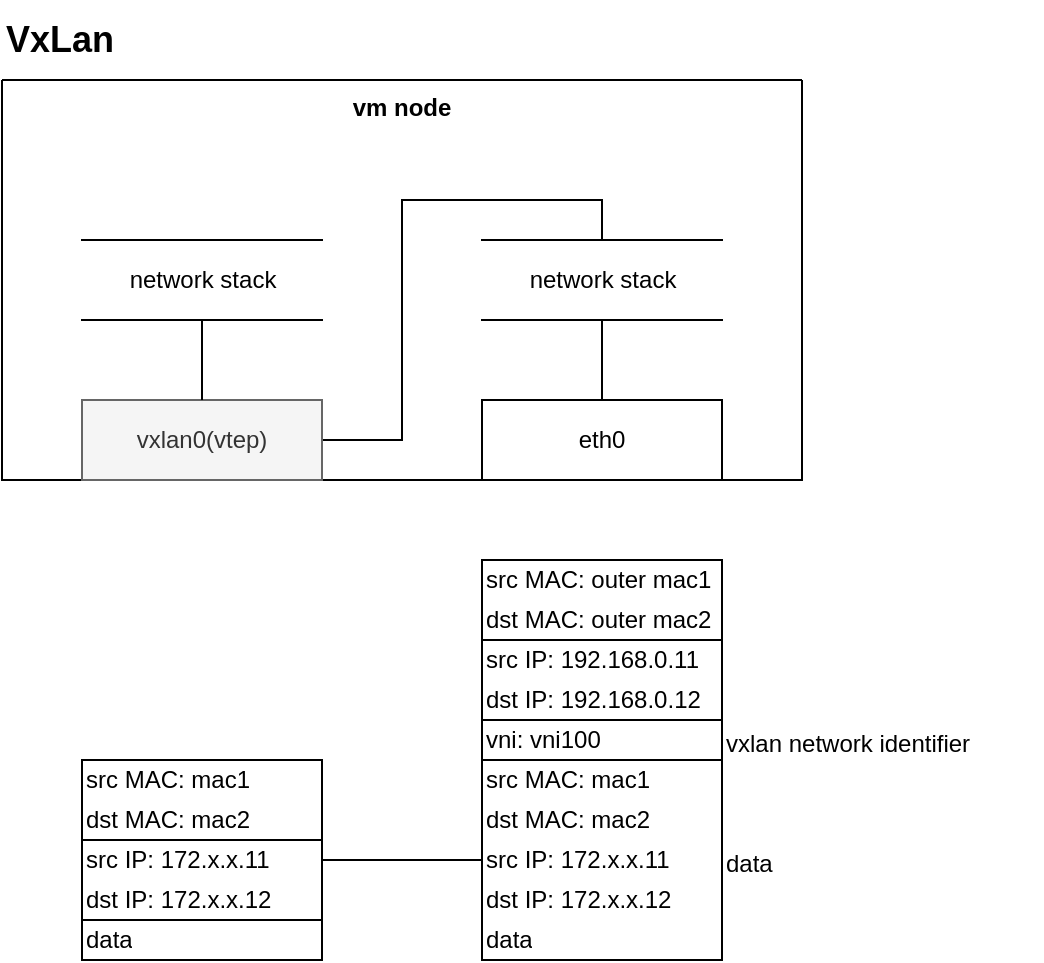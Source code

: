 <mxfile version="20.8.16" type="device"><diagram name="第 1 页" id="CNK8X2VnuKHZVirPSi3e"><mxGraphModel dx="776" dy="901" grid="1" gridSize="10" guides="1" tooltips="1" connect="1" arrows="1" fold="1" page="1" pageScale="1" pageWidth="1169" pageHeight="827" math="0" shadow="0"><root><mxCell id="0"/><mxCell id="1" parent="0"/><mxCell id="Rlw6m8VbRoHuuk9PgwNE-1" value="" style="shape=table;html=1;whiteSpace=wrap;startSize=0;container=1;collapsible=0;childLayout=tableLayout;columnLines=0;rowLines=0;fontSize=16;strokeColor=default;fontColor=default;fillColor=none;align=left;" vertex="1" parent="1"><mxGeometry x="40" y="420" width="120" height="40" as="geometry"/></mxCell><mxCell id="Rlw6m8VbRoHuuk9PgwNE-2" value="" style="shape=tableRow;horizontal=0;startSize=0;swimlaneHead=0;swimlaneBody=0;top=0;left=0;bottom=0;right=0;collapsible=0;dropTarget=0;fillColor=none;points=[[0,0.5],[1,0.5]];portConstraint=eastwest;fontSize=16;strokeColor=inherit;fontColor=default;align=left;" vertex="1" parent="Rlw6m8VbRoHuuk9PgwNE-1"><mxGeometry width="120" height="20" as="geometry"/></mxCell><mxCell id="Rlw6m8VbRoHuuk9PgwNE-3" value="src IP: 172.x.x.11" style="shape=partialRectangle;html=1;whiteSpace=wrap;connectable=0;fillColor=none;top=0;left=0;bottom=0;right=0;overflow=hidden;fontSize=12;strokeColor=inherit;fontColor=default;align=left;" vertex="1" parent="Rlw6m8VbRoHuuk9PgwNE-2"><mxGeometry width="120" height="20" as="geometry"><mxRectangle width="120" height="20" as="alternateBounds"/></mxGeometry></mxCell><mxCell id="Rlw6m8VbRoHuuk9PgwNE-4" style="shape=tableRow;horizontal=0;startSize=0;swimlaneHead=0;swimlaneBody=0;top=0;left=0;bottom=0;right=0;collapsible=0;dropTarget=0;fillColor=none;points=[[0,0.5],[1,0.5]];portConstraint=eastwest;fontSize=16;strokeColor=inherit;fontColor=default;align=left;" vertex="1" parent="Rlw6m8VbRoHuuk9PgwNE-1"><mxGeometry y="20" width="120" height="20" as="geometry"/></mxCell><mxCell id="Rlw6m8VbRoHuuk9PgwNE-5" value="dst&amp;nbsp;IP: 172.x.x.12" style="shape=partialRectangle;html=1;whiteSpace=wrap;connectable=0;fillColor=none;top=0;left=0;bottom=0;right=0;overflow=hidden;fontSize=12;strokeColor=inherit;fontColor=default;align=left;" vertex="1" parent="Rlw6m8VbRoHuuk9PgwNE-4"><mxGeometry width="120" height="20" as="geometry"><mxRectangle width="120" height="20" as="alternateBounds"/></mxGeometry></mxCell><mxCell id="Rlw6m8VbRoHuuk9PgwNE-6" value="" style="shape=table;html=1;whiteSpace=wrap;startSize=0;container=1;collapsible=0;childLayout=tableLayout;columnLines=0;rowLines=0;fontSize=16;strokeColor=default;fontColor=default;fillColor=none;align=left;" vertex="1" parent="1"><mxGeometry x="40" y="460" width="120" height="20" as="geometry"/></mxCell><mxCell id="Rlw6m8VbRoHuuk9PgwNE-7" value="" style="shape=tableRow;horizontal=0;startSize=0;swimlaneHead=0;swimlaneBody=0;top=0;left=0;bottom=0;right=0;collapsible=0;dropTarget=0;fillColor=none;points=[[0,0.5],[1,0.5]];portConstraint=eastwest;fontSize=16;strokeColor=inherit;fontColor=default;align=left;" vertex="1" parent="Rlw6m8VbRoHuuk9PgwNE-6"><mxGeometry width="120" height="20" as="geometry"/></mxCell><mxCell id="Rlw6m8VbRoHuuk9PgwNE-8" value="data" style="shape=partialRectangle;html=1;whiteSpace=wrap;connectable=0;fillColor=none;top=0;left=0;bottom=0;right=0;overflow=hidden;fontSize=12;strokeColor=inherit;fontColor=default;align=left;" vertex="1" parent="Rlw6m8VbRoHuuk9PgwNE-7"><mxGeometry width="120" height="20" as="geometry"><mxRectangle width="120" height="20" as="alternateBounds"/></mxGeometry></mxCell><mxCell id="Rlw6m8VbRoHuuk9PgwNE-25" value="&lt;span style=&quot;font-size: 18px;&quot;&gt;&lt;b&gt;VxLan&lt;/b&gt;&lt;/span&gt;" style="text;html=1;strokeColor=none;fillColor=none;align=left;verticalAlign=middle;whiteSpace=wrap;rounded=0;fontSize=12;fontColor=default;" vertex="1" parent="1"><mxGeometry width="80" height="40" as="geometry"/></mxCell><mxCell id="Rlw6m8VbRoHuuk9PgwNE-26" value="" style="shape=table;html=1;whiteSpace=wrap;startSize=0;container=1;collapsible=0;childLayout=tableLayout;columnLines=0;rowLines=0;fontSize=16;strokeColor=default;fontColor=default;fillColor=none;align=left;" vertex="1" parent="1"><mxGeometry x="240" y="320" width="120" height="40" as="geometry"/></mxCell><mxCell id="Rlw6m8VbRoHuuk9PgwNE-27" value="" style="shape=tableRow;horizontal=0;startSize=0;swimlaneHead=0;swimlaneBody=0;top=0;left=0;bottom=0;right=0;collapsible=0;dropTarget=0;fillColor=none;points=[[0,0.5],[1,0.5]];portConstraint=eastwest;fontSize=16;strokeColor=inherit;fontColor=default;align=left;" vertex="1" parent="Rlw6m8VbRoHuuk9PgwNE-26"><mxGeometry width="120" height="20" as="geometry"/></mxCell><mxCell id="Rlw6m8VbRoHuuk9PgwNE-28" value="src IP: 192.168.0.11" style="shape=partialRectangle;html=1;whiteSpace=wrap;connectable=0;fillColor=none;top=0;left=0;bottom=0;right=0;overflow=hidden;fontSize=12;strokeColor=inherit;fontColor=default;align=left;" vertex="1" parent="Rlw6m8VbRoHuuk9PgwNE-27"><mxGeometry width="120" height="20" as="geometry"><mxRectangle width="120" height="20" as="alternateBounds"/></mxGeometry></mxCell><mxCell id="Rlw6m8VbRoHuuk9PgwNE-29" style="shape=tableRow;horizontal=0;startSize=0;swimlaneHead=0;swimlaneBody=0;top=0;left=0;bottom=0;right=0;collapsible=0;dropTarget=0;fillColor=none;points=[[0,0.5],[1,0.5]];portConstraint=eastwest;fontSize=16;strokeColor=inherit;fontColor=default;align=left;" vertex="1" parent="Rlw6m8VbRoHuuk9PgwNE-26"><mxGeometry y="20" width="120" height="20" as="geometry"/></mxCell><mxCell id="Rlw6m8VbRoHuuk9PgwNE-30" value="dst IP: 192.168.0.12" style="shape=partialRectangle;html=1;whiteSpace=wrap;connectable=0;fillColor=none;top=0;left=0;bottom=0;right=0;overflow=hidden;fontSize=12;strokeColor=inherit;fontColor=default;align=left;" vertex="1" parent="Rlw6m8VbRoHuuk9PgwNE-29"><mxGeometry width="120" height="20" as="geometry"><mxRectangle width="120" height="20" as="alternateBounds"/></mxGeometry></mxCell><mxCell id="Rlw6m8VbRoHuuk9PgwNE-31" value="" style="shape=table;html=1;whiteSpace=wrap;startSize=0;container=1;collapsible=0;childLayout=tableLayout;columnLines=0;rowLines=0;fontSize=16;strokeColor=default;fontColor=default;fillColor=none;align=left;" vertex="1" parent="1"><mxGeometry x="40" y="380" width="120" height="40" as="geometry"/></mxCell><mxCell id="Rlw6m8VbRoHuuk9PgwNE-32" value="" style="shape=tableRow;horizontal=0;startSize=0;swimlaneHead=0;swimlaneBody=0;top=0;left=0;bottom=0;right=0;collapsible=0;dropTarget=0;fillColor=none;points=[[0,0.5],[1,0.5]];portConstraint=eastwest;fontSize=16;strokeColor=inherit;fontColor=default;align=left;" vertex="1" parent="Rlw6m8VbRoHuuk9PgwNE-31"><mxGeometry width="120" height="20" as="geometry"/></mxCell><mxCell id="Rlw6m8VbRoHuuk9PgwNE-33" value="src MAC: mac1" style="shape=partialRectangle;html=1;whiteSpace=wrap;connectable=0;fillColor=none;top=0;left=0;bottom=0;right=0;overflow=hidden;fontSize=12;strokeColor=inherit;fontColor=default;align=left;" vertex="1" parent="Rlw6m8VbRoHuuk9PgwNE-32"><mxGeometry width="120" height="20" as="geometry"><mxRectangle width="120" height="20" as="alternateBounds"/></mxGeometry></mxCell><mxCell id="Rlw6m8VbRoHuuk9PgwNE-34" style="shape=tableRow;horizontal=0;startSize=0;swimlaneHead=0;swimlaneBody=0;top=0;left=0;bottom=0;right=0;collapsible=0;dropTarget=0;fillColor=none;points=[[0,0.5],[1,0.5]];portConstraint=eastwest;fontSize=16;strokeColor=inherit;fontColor=default;align=left;" vertex="1" parent="Rlw6m8VbRoHuuk9PgwNE-31"><mxGeometry y="20" width="120" height="20" as="geometry"/></mxCell><mxCell id="Rlw6m8VbRoHuuk9PgwNE-35" value="dst MAC: mac2" style="shape=partialRectangle;html=1;whiteSpace=wrap;connectable=0;fillColor=none;top=0;left=0;bottom=0;right=0;overflow=hidden;fontSize=12;strokeColor=inherit;fontColor=default;align=left;" vertex="1" parent="Rlw6m8VbRoHuuk9PgwNE-34"><mxGeometry width="120" height="20" as="geometry"><mxRectangle width="120" height="20" as="alternateBounds"/></mxGeometry></mxCell><mxCell id="Rlw6m8VbRoHuuk9PgwNE-36" value="" style="shape=table;html=1;whiteSpace=wrap;startSize=0;container=1;collapsible=0;childLayout=tableLayout;columnLines=0;rowLines=0;fontSize=16;strokeColor=default;fontColor=default;fillColor=none;align=left;" vertex="1" parent="1"><mxGeometry x="240" y="380" width="120" height="100" as="geometry"/></mxCell><mxCell id="Rlw6m8VbRoHuuk9PgwNE-37" value="" style="shape=tableRow;horizontal=0;startSize=0;swimlaneHead=0;swimlaneBody=0;top=0;left=0;bottom=0;right=0;collapsible=0;dropTarget=0;fillColor=none;points=[[0,0.5],[1,0.5]];portConstraint=eastwest;fontSize=16;strokeColor=inherit;fontColor=default;align=left;" vertex="1" parent="Rlw6m8VbRoHuuk9PgwNE-36"><mxGeometry width="120" height="20" as="geometry"/></mxCell><mxCell id="Rlw6m8VbRoHuuk9PgwNE-38" value="src MAC: mac1" style="shape=partialRectangle;html=1;whiteSpace=wrap;connectable=0;fillColor=none;top=0;left=0;bottom=0;right=0;overflow=hidden;fontSize=12;strokeColor=inherit;fontColor=default;align=left;" vertex="1" parent="Rlw6m8VbRoHuuk9PgwNE-37"><mxGeometry width="120" height="20" as="geometry"><mxRectangle width="120" height="20" as="alternateBounds"/></mxGeometry></mxCell><mxCell id="Rlw6m8VbRoHuuk9PgwNE-39" style="shape=tableRow;horizontal=0;startSize=0;swimlaneHead=0;swimlaneBody=0;top=0;left=0;bottom=0;right=0;collapsible=0;dropTarget=0;fillColor=none;points=[[0,0.5],[1,0.5]];portConstraint=eastwest;fontSize=16;strokeColor=inherit;fontColor=default;align=left;" vertex="1" parent="Rlw6m8VbRoHuuk9PgwNE-36"><mxGeometry y="20" width="120" height="20" as="geometry"/></mxCell><mxCell id="Rlw6m8VbRoHuuk9PgwNE-40" value="dst&amp;nbsp;MAC: mac2" style="shape=partialRectangle;html=1;whiteSpace=wrap;connectable=0;fillColor=none;top=0;left=0;bottom=0;right=0;overflow=hidden;fontSize=12;strokeColor=inherit;fontColor=default;align=left;" vertex="1" parent="Rlw6m8VbRoHuuk9PgwNE-39"><mxGeometry width="120" height="20" as="geometry"><mxRectangle width="120" height="20" as="alternateBounds"/></mxGeometry></mxCell><mxCell id="Rlw6m8VbRoHuuk9PgwNE-41" style="shape=tableRow;horizontal=0;startSize=0;swimlaneHead=0;swimlaneBody=0;top=0;left=0;bottom=0;right=0;collapsible=0;dropTarget=0;fillColor=none;points=[[0,0.5],[1,0.5]];portConstraint=eastwest;fontSize=16;strokeColor=inherit;fontColor=default;align=left;" vertex="1" parent="Rlw6m8VbRoHuuk9PgwNE-36"><mxGeometry y="40" width="120" height="20" as="geometry"/></mxCell><mxCell id="Rlw6m8VbRoHuuk9PgwNE-42" value="src IP: 172.x.x.11" style="shape=partialRectangle;html=1;whiteSpace=wrap;connectable=0;fillColor=none;top=0;left=0;bottom=0;right=0;overflow=hidden;fontSize=12;strokeColor=inherit;fontColor=default;align=left;" vertex="1" parent="Rlw6m8VbRoHuuk9PgwNE-41"><mxGeometry width="120" height="20" as="geometry"><mxRectangle width="120" height="20" as="alternateBounds"/></mxGeometry></mxCell><mxCell id="Rlw6m8VbRoHuuk9PgwNE-43" style="shape=tableRow;horizontal=0;startSize=0;swimlaneHead=0;swimlaneBody=0;top=0;left=0;bottom=0;right=0;collapsible=0;dropTarget=0;fillColor=none;points=[[0,0.5],[1,0.5]];portConstraint=eastwest;fontSize=16;strokeColor=inherit;fontColor=default;align=left;" vertex="1" parent="Rlw6m8VbRoHuuk9PgwNE-36"><mxGeometry y="60" width="120" height="20" as="geometry"/></mxCell><mxCell id="Rlw6m8VbRoHuuk9PgwNE-44" value="dst&amp;nbsp;IP: 172.x.x.12" style="shape=partialRectangle;html=1;whiteSpace=wrap;connectable=0;fillColor=none;top=0;left=0;bottom=0;right=0;overflow=hidden;fontSize=12;strokeColor=inherit;fontColor=default;align=left;" vertex="1" parent="Rlw6m8VbRoHuuk9PgwNE-43"><mxGeometry width="120" height="20" as="geometry"><mxRectangle width="120" height="20" as="alternateBounds"/></mxGeometry></mxCell><mxCell id="Rlw6m8VbRoHuuk9PgwNE-45" style="shape=tableRow;horizontal=0;startSize=0;swimlaneHead=0;swimlaneBody=0;top=0;left=0;bottom=0;right=0;collapsible=0;dropTarget=0;fillColor=none;points=[[0,0.5],[1,0.5]];portConstraint=eastwest;fontSize=16;strokeColor=inherit;fontColor=default;align=left;" vertex="1" parent="Rlw6m8VbRoHuuk9PgwNE-36"><mxGeometry y="80" width="120" height="20" as="geometry"/></mxCell><mxCell id="Rlw6m8VbRoHuuk9PgwNE-46" value="data" style="shape=partialRectangle;html=1;whiteSpace=wrap;connectable=0;fillColor=none;top=0;left=0;bottom=0;right=0;overflow=hidden;fontSize=12;strokeColor=inherit;fontColor=default;align=left;" vertex="1" parent="Rlw6m8VbRoHuuk9PgwNE-45"><mxGeometry width="120" height="20" as="geometry"><mxRectangle width="120" height="20" as="alternateBounds"/></mxGeometry></mxCell><mxCell id="Rlw6m8VbRoHuuk9PgwNE-47" value="" style="shape=table;html=1;whiteSpace=wrap;startSize=0;container=1;collapsible=0;childLayout=tableLayout;columnLines=0;rowLines=0;fontSize=16;strokeColor=default;fontColor=default;fillColor=none;align=left;" vertex="1" parent="1"><mxGeometry x="240" y="280" width="120" height="40" as="geometry"/></mxCell><mxCell id="Rlw6m8VbRoHuuk9PgwNE-48" value="" style="shape=tableRow;horizontal=0;startSize=0;swimlaneHead=0;swimlaneBody=0;top=0;left=0;bottom=0;right=0;collapsible=0;dropTarget=0;fillColor=none;points=[[0,0.5],[1,0.5]];portConstraint=eastwest;fontSize=16;strokeColor=inherit;fontColor=default;align=left;" vertex="1" parent="Rlw6m8VbRoHuuk9PgwNE-47"><mxGeometry width="120" height="20" as="geometry"/></mxCell><mxCell id="Rlw6m8VbRoHuuk9PgwNE-49" value="src MAC: outer mac1" style="shape=partialRectangle;html=1;whiteSpace=wrap;connectable=0;fillColor=none;top=0;left=0;bottom=0;right=0;overflow=hidden;fontSize=12;strokeColor=inherit;fontColor=default;align=left;" vertex="1" parent="Rlw6m8VbRoHuuk9PgwNE-48"><mxGeometry width="120" height="20" as="geometry"><mxRectangle width="120" height="20" as="alternateBounds"/></mxGeometry></mxCell><mxCell id="Rlw6m8VbRoHuuk9PgwNE-50" style="shape=tableRow;horizontal=0;startSize=0;swimlaneHead=0;swimlaneBody=0;top=0;left=0;bottom=0;right=0;collapsible=0;dropTarget=0;fillColor=none;points=[[0,0.5],[1,0.5]];portConstraint=eastwest;fontSize=16;strokeColor=inherit;fontColor=default;align=left;" vertex="1" parent="Rlw6m8VbRoHuuk9PgwNE-47"><mxGeometry y="20" width="120" height="20" as="geometry"/></mxCell><mxCell id="Rlw6m8VbRoHuuk9PgwNE-51" value="dst&amp;nbsp;MAC: outer mac2" style="shape=partialRectangle;html=1;whiteSpace=wrap;connectable=0;fillColor=none;top=0;left=0;bottom=0;right=0;overflow=hidden;fontSize=12;strokeColor=inherit;fontColor=default;align=left;" vertex="1" parent="Rlw6m8VbRoHuuk9PgwNE-50"><mxGeometry width="120" height="20" as="geometry"><mxRectangle width="120" height="20" as="alternateBounds"/></mxGeometry></mxCell><mxCell id="Rlw6m8VbRoHuuk9PgwNE-54" value="&lt;font style=&quot;font-size: 12px;&quot;&gt;data&lt;/font&gt;" style="text;html=1;strokeColor=none;fillColor=none;align=left;verticalAlign=middle;whiteSpace=wrap;rounded=0;fontSize=18;fontColor=default;" vertex="1" parent="1"><mxGeometry x="360" y="380" width="40" height="100" as="geometry"/></mxCell><mxCell id="Rlw6m8VbRoHuuk9PgwNE-55" style="edgeStyle=orthogonalEdgeStyle;rounded=0;orthogonalLoop=1;jettySize=auto;html=1;exitX=1;exitY=0.5;exitDx=0;exitDy=0;entryX=0;entryY=0.5;entryDx=0;entryDy=0;labelBackgroundColor=default;fontSize=12;fontColor=default;endArrow=none;endFill=0;" edge="1" parent="1" source="Rlw6m8VbRoHuuk9PgwNE-2" target="Rlw6m8VbRoHuuk9PgwNE-41"><mxGeometry relative="1" as="geometry"/></mxCell><mxCell id="Rlw6m8VbRoHuuk9PgwNE-72" value="vm node" style="swimlane;startSize=0;fontColor=default;fillColor=none;verticalAlign=top;" vertex="1" parent="1"><mxGeometry y="40" width="400" height="200" as="geometry"/></mxCell><mxCell id="Rlw6m8VbRoHuuk9PgwNE-97" style="edgeStyle=orthogonalEdgeStyle;rounded=0;orthogonalLoop=1;jettySize=auto;html=1;exitX=1;exitY=0.5;exitDx=0;exitDy=0;entryX=0.5;entryY=1;entryDx=0;entryDy=0;fontSize=12;endArrow=none;endFill=0;" edge="1" parent="Rlw6m8VbRoHuuk9PgwNE-72" source="Rlw6m8VbRoHuuk9PgwNE-76" target="Rlw6m8VbRoHuuk9PgwNE-87"><mxGeometry relative="1" as="geometry"/></mxCell><mxCell id="Rlw6m8VbRoHuuk9PgwNE-76" value="vxlan0(vtep)" style="rounded=0;whiteSpace=wrap;html=1;fillColor=#f5f5f5;strokeColor=#666666;fontColor=#333333;" vertex="1" parent="Rlw6m8VbRoHuuk9PgwNE-72"><mxGeometry x="40" y="160" width="120" height="40" as="geometry"/></mxCell><mxCell id="Rlw6m8VbRoHuuk9PgwNE-82" style="edgeStyle=orthogonalEdgeStyle;rounded=0;orthogonalLoop=1;jettySize=auto;html=1;exitX=0.5;exitY=1;exitDx=0;exitDy=0;labelBackgroundColor=none;fontColor=default;" edge="1" parent="Rlw6m8VbRoHuuk9PgwNE-72"><mxGeometry relative="1" as="geometry"><mxPoint x="100" y="120" as="sourcePoint"/><mxPoint x="100" y="120" as="targetPoint"/></mxGeometry></mxCell><mxCell id="Rlw6m8VbRoHuuk9PgwNE-83" value="eth0" style="rounded=0;whiteSpace=wrap;html=1;" vertex="1" parent="Rlw6m8VbRoHuuk9PgwNE-72"><mxGeometry x="240" y="160" width="120" height="40" as="geometry"/></mxCell><mxCell id="Rlw6m8VbRoHuuk9PgwNE-98" style="edgeStyle=orthogonalEdgeStyle;rounded=0;orthogonalLoop=1;jettySize=auto;html=1;exitX=0.5;exitY=0;exitDx=0;exitDy=0;fontSize=12;endArrow=none;endFill=0;" edge="1" parent="Rlw6m8VbRoHuuk9PgwNE-72" source="Rlw6m8VbRoHuuk9PgwNE-85" target="Rlw6m8VbRoHuuk9PgwNE-76"><mxGeometry relative="1" as="geometry"/></mxCell><mxCell id="Rlw6m8VbRoHuuk9PgwNE-85" value="network stack" style="html=1;dashed=0;whitespace=wrap;shape=partialRectangle;right=0;left=0;direction=west;fontColor=default;fillColor=none;" vertex="1" parent="Rlw6m8VbRoHuuk9PgwNE-72"><mxGeometry x="40" y="80" width="120" height="40" as="geometry"/></mxCell><mxCell id="Rlw6m8VbRoHuuk9PgwNE-86" style="edgeStyle=orthogonalEdgeStyle;rounded=0;orthogonalLoop=1;jettySize=auto;html=1;entryX=0.5;entryY=0;entryDx=0;entryDy=0;endArrow=none;endFill=0;" edge="1" parent="Rlw6m8VbRoHuuk9PgwNE-72" source="Rlw6m8VbRoHuuk9PgwNE-87" target="Rlw6m8VbRoHuuk9PgwNE-83"><mxGeometry relative="1" as="geometry"/></mxCell><mxCell id="Rlw6m8VbRoHuuk9PgwNE-87" value="network stack" style="html=1;dashed=0;whitespace=wrap;shape=partialRectangle;right=0;left=0;direction=west;fontColor=default;fillColor=none;" vertex="1" parent="Rlw6m8VbRoHuuk9PgwNE-72"><mxGeometry x="240" y="80" width="120" height="40" as="geometry"/></mxCell><mxCell id="Rlw6m8VbRoHuuk9PgwNE-88" value="" style="shape=table;html=1;whiteSpace=wrap;startSize=0;container=1;collapsible=0;childLayout=tableLayout;columnLines=0;rowLines=0;fontSize=16;strokeColor=default;fontColor=default;fillColor=none;align=left;" vertex="1" parent="1"><mxGeometry x="240" y="360" width="120" height="20" as="geometry"/></mxCell><mxCell id="Rlw6m8VbRoHuuk9PgwNE-89" value="" style="shape=tableRow;horizontal=0;startSize=0;swimlaneHead=0;swimlaneBody=0;top=0;left=0;bottom=0;right=0;collapsible=0;dropTarget=0;fillColor=none;points=[[0,0.5],[1,0.5]];portConstraint=eastwest;fontSize=16;strokeColor=inherit;fontColor=default;align=left;" vertex="1" parent="Rlw6m8VbRoHuuk9PgwNE-88"><mxGeometry width="120" height="20" as="geometry"/></mxCell><mxCell id="Rlw6m8VbRoHuuk9PgwNE-90" value="vni: vni100" style="shape=partialRectangle;html=1;whiteSpace=wrap;connectable=0;fillColor=none;top=0;left=0;bottom=0;right=0;overflow=hidden;fontSize=12;strokeColor=inherit;fontColor=default;align=left;" vertex="1" parent="Rlw6m8VbRoHuuk9PgwNE-89"><mxGeometry width="120" height="20" as="geometry"><mxRectangle width="120" height="20" as="alternateBounds"/></mxGeometry></mxCell><mxCell id="Rlw6m8VbRoHuuk9PgwNE-91" value="&lt;font style=&quot;font-size: 12px;&quot;&gt;vxlan network identifier&lt;/font&gt;" style="text;html=1;align=left;verticalAlign=middle;whiteSpace=wrap;rounded=0;fontSize=18;fillColor=none;" vertex="1" parent="1"><mxGeometry x="360" y="360" width="160" height="20" as="geometry"/></mxCell></root></mxGraphModel></diagram></mxfile>